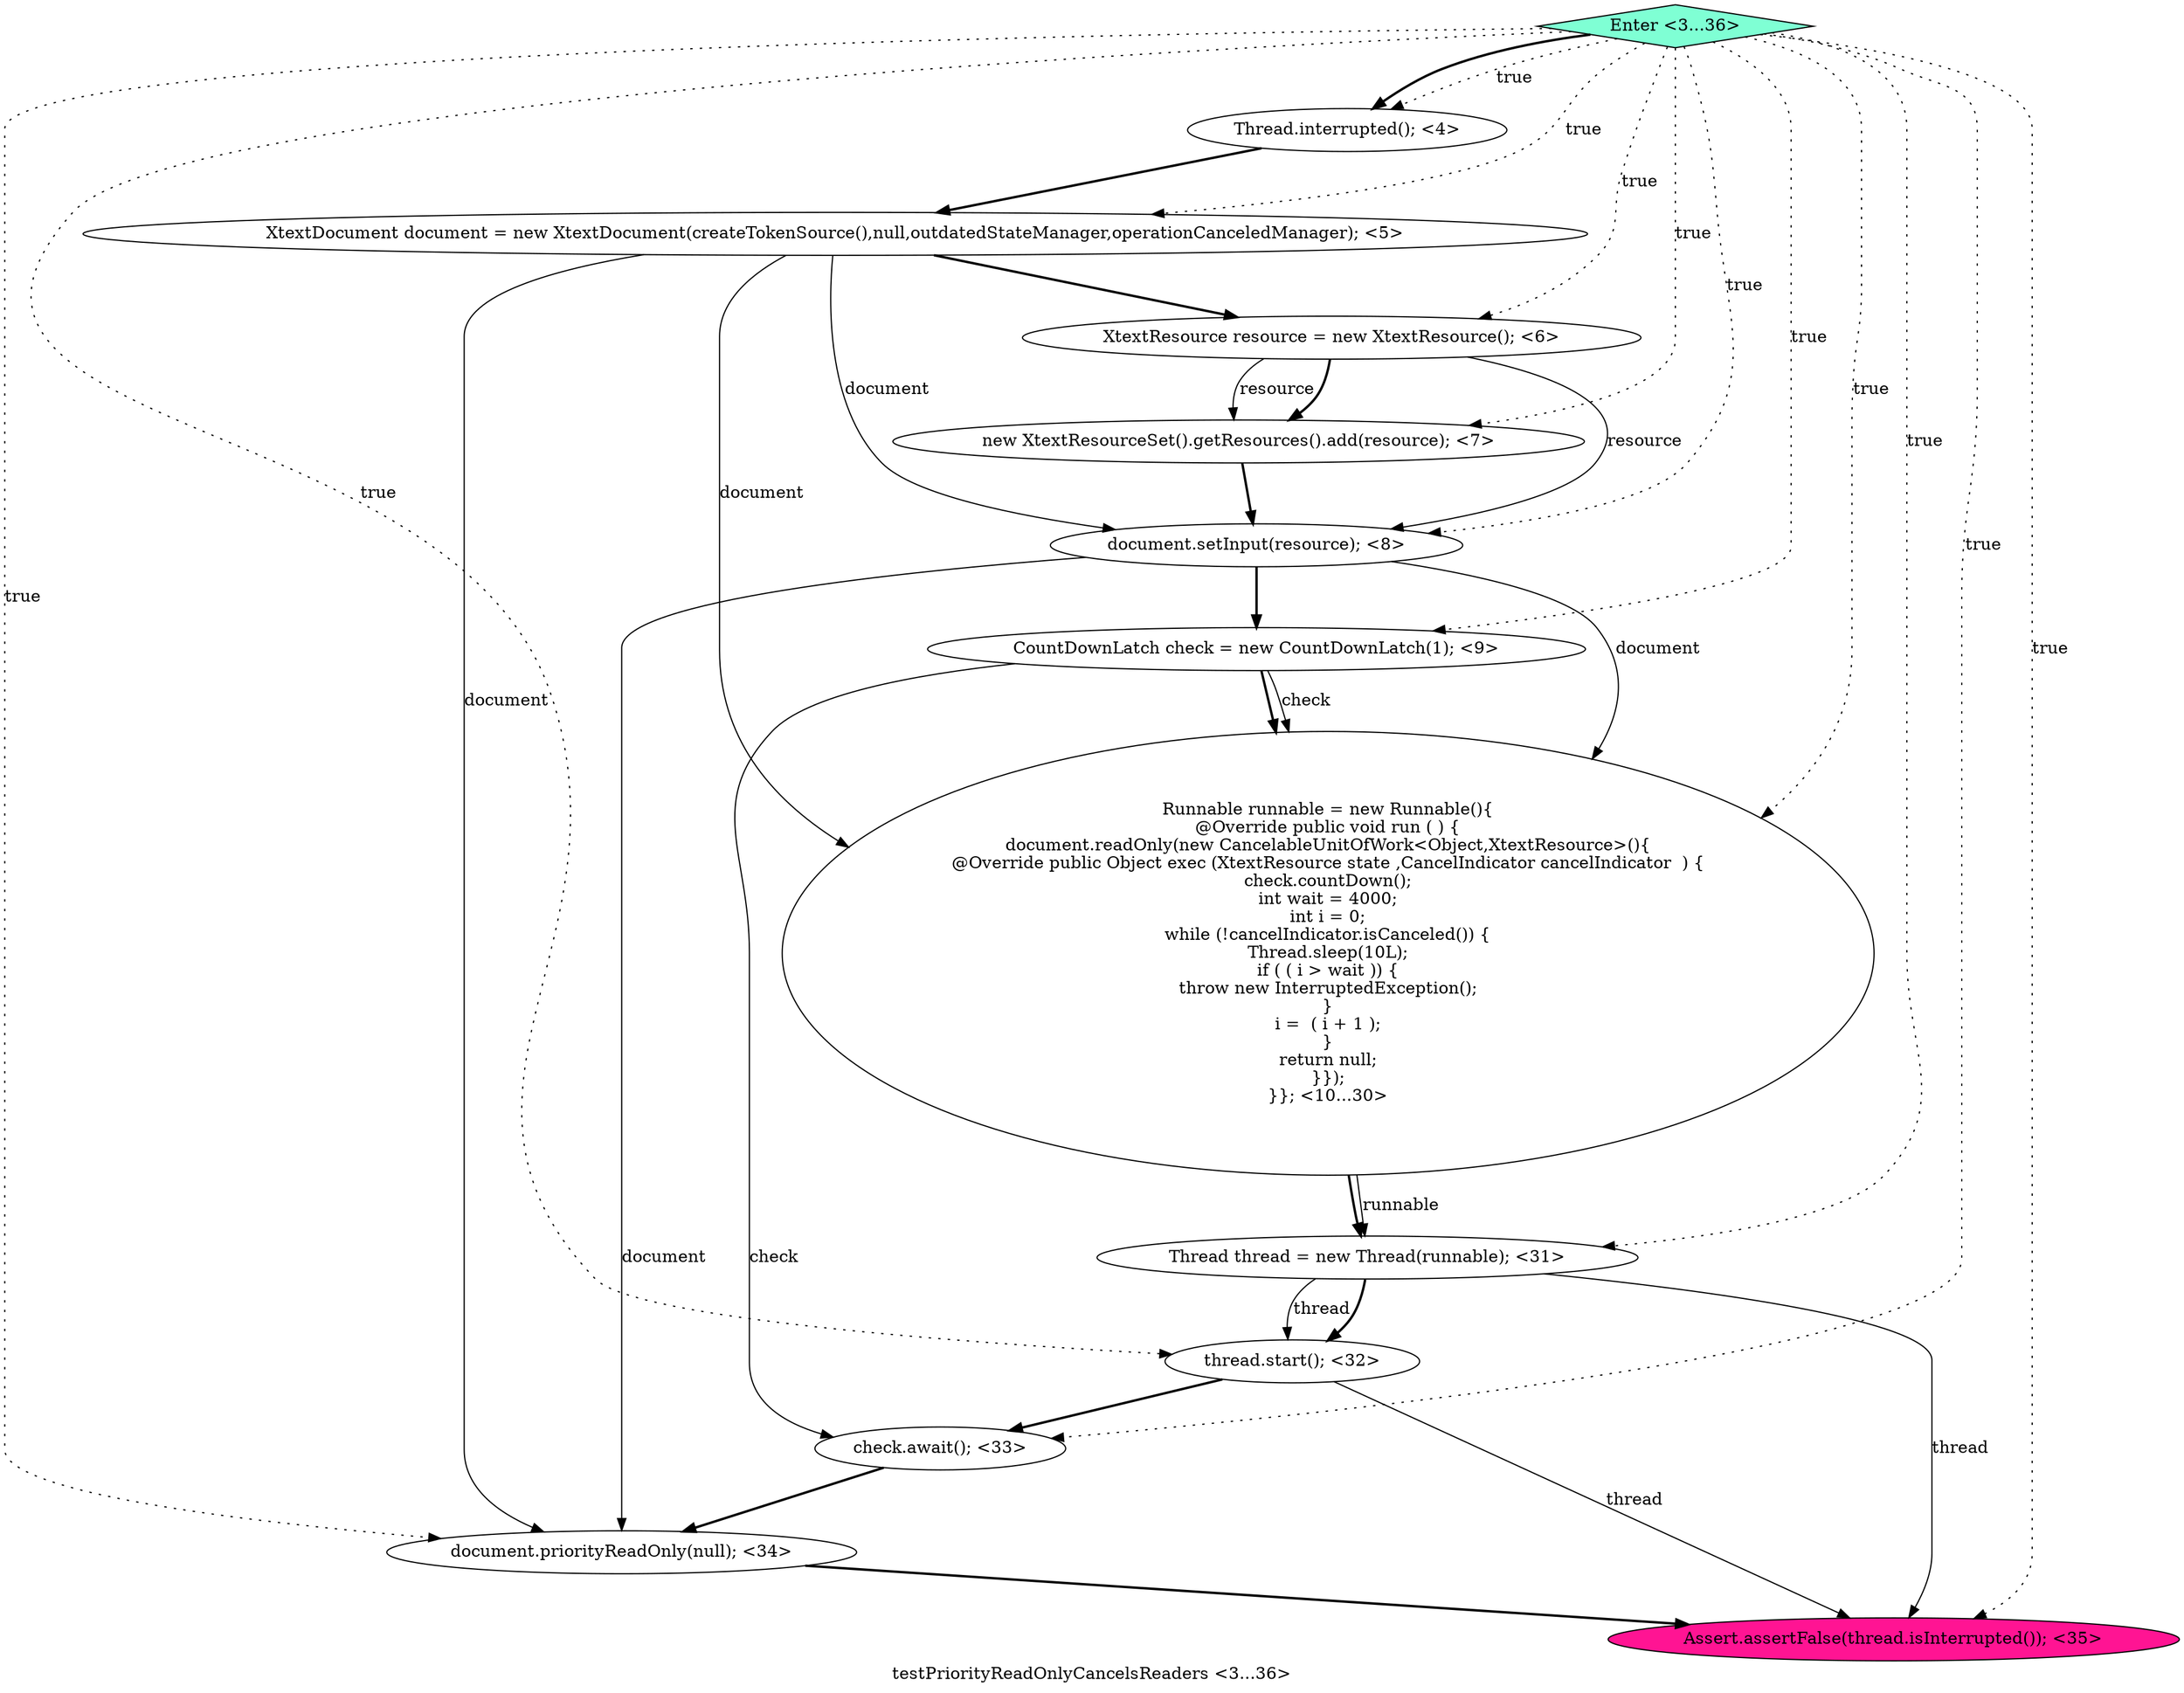 digraph PDG {
label = "testPriorityReadOnlyCancelsReaders <3...36>";
0.6 [style = filled, label = "Runnable runnable = new Runnable(){
@Override public void run ( ) {
document.readOnly(new CancelableUnitOfWork<Object,XtextResource>(){
@Override public Object exec (XtextResource state ,CancelIndicator cancelIndicator  ) {
check.countDown();
int wait = 4000;
int i = 0;
while (!cancelIndicator.isCanceled()) {
Thread.sleep(10L);
if ( ( i > wait )) {
throw new InterruptedException();
}
i =  ( i + 1 );
}
return null;
}});
}}; <10...30>", fillcolor = white, shape = ellipse];
0.7 [style = filled, label = "Thread thread = new Thread(runnable); <31>", fillcolor = white, shape = ellipse];
0.1 [style = filled, label = "XtextDocument document = new XtextDocument(createTokenSource(),null,outdatedStateManager,operationCanceledManager); <5>", fillcolor = white, shape = ellipse];
0.8 [style = filled, label = "thread.start(); <32>", fillcolor = white, shape = ellipse];
0.10 [style = filled, label = "document.priorityReadOnly(null); <34>", fillcolor = white, shape = ellipse];
0.2 [style = filled, label = "XtextResource resource = new XtextResource(); <6>", fillcolor = white, shape = ellipse];
0.12 [style = filled, label = "Enter <3...36>", fillcolor = aquamarine, shape = diamond];
0.3 [style = filled, label = "new XtextResourceSet().getResources().add(resource); <7>", fillcolor = white, shape = ellipse];
0.5 [style = filled, label = "CountDownLatch check = new CountDownLatch(1); <9>", fillcolor = white, shape = ellipse];
0.9 [style = filled, label = "check.await(); <33>", fillcolor = white, shape = ellipse];
0.4 [style = filled, label = "document.setInput(resource); <8>", fillcolor = white, shape = ellipse];
0.0 [style = filled, label = "Thread.interrupted(); <4>", fillcolor = white, shape = ellipse];
0.11 [style = filled, label = "Assert.assertFalse(thread.isInterrupted()); <35>", fillcolor = deeppink, shape = ellipse];
0.0 -> 0.1 [style = bold, label=""];
0.1 -> 0.2 [style = bold, label=""];
0.1 -> 0.4 [style = solid, label="document"];
0.1 -> 0.6 [style = solid, label="document"];
0.1 -> 0.10 [style = solid, label="document"];
0.2 -> 0.3 [style = solid, label="resource"];
0.2 -> 0.3 [style = bold, label=""];
0.2 -> 0.4 [style = solid, label="resource"];
0.3 -> 0.4 [style = bold, label=""];
0.4 -> 0.5 [style = bold, label=""];
0.4 -> 0.6 [style = solid, label="document"];
0.4 -> 0.10 [style = solid, label="document"];
0.5 -> 0.6 [style = solid, label="check"];
0.5 -> 0.6 [style = bold, label=""];
0.5 -> 0.9 [style = solid, label="check"];
0.6 -> 0.7 [style = solid, label="runnable"];
0.6 -> 0.7 [style = bold, label=""];
0.7 -> 0.8 [style = solid, label="thread"];
0.7 -> 0.8 [style = bold, label=""];
0.7 -> 0.11 [style = solid, label="thread"];
0.8 -> 0.9 [style = bold, label=""];
0.8 -> 0.11 [style = solid, label="thread"];
0.9 -> 0.10 [style = bold, label=""];
0.10 -> 0.11 [style = bold, label=""];
0.12 -> 0.0 [style = dotted, label="true"];
0.12 -> 0.0 [style = bold, label=""];
0.12 -> 0.1 [style = dotted, label="true"];
0.12 -> 0.2 [style = dotted, label="true"];
0.12 -> 0.3 [style = dotted, label="true"];
0.12 -> 0.4 [style = dotted, label="true"];
0.12 -> 0.5 [style = dotted, label="true"];
0.12 -> 0.6 [style = dotted, label="true"];
0.12 -> 0.7 [style = dotted, label="true"];
0.12 -> 0.8 [style = dotted, label="true"];
0.12 -> 0.9 [style = dotted, label="true"];
0.12 -> 0.10 [style = dotted, label="true"];
0.12 -> 0.11 [style = dotted, label="true"];
}

